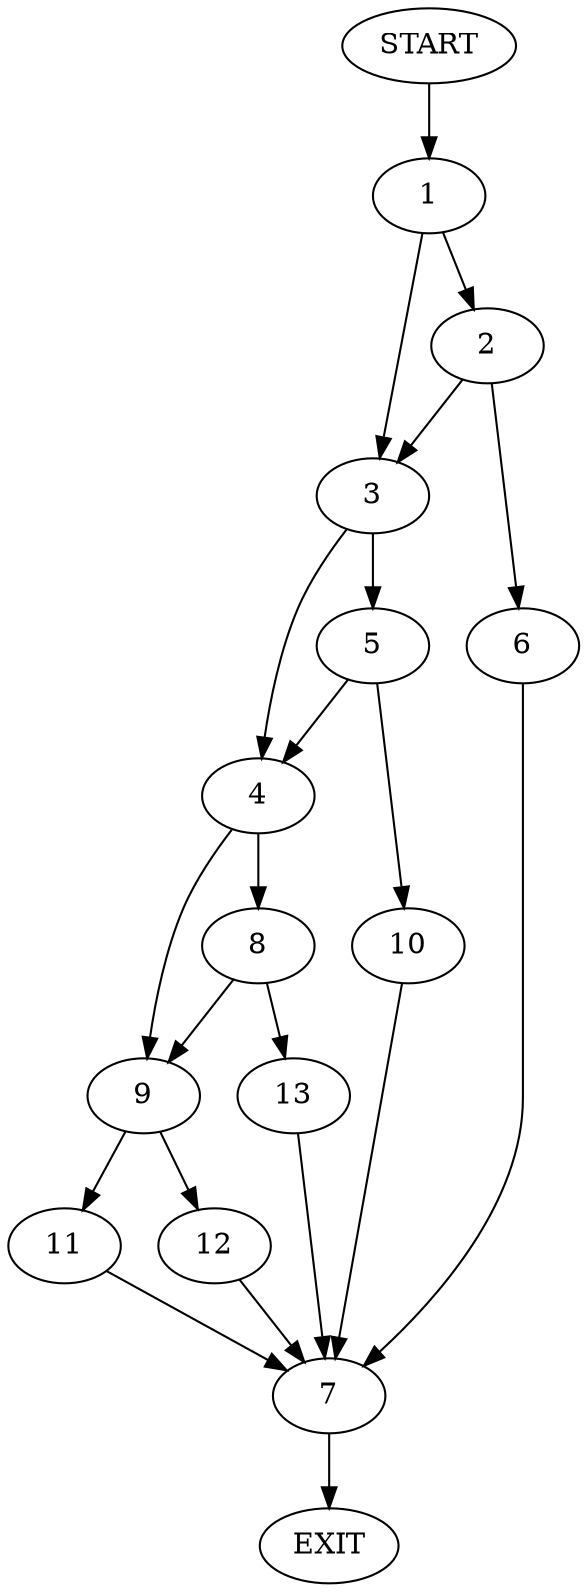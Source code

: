 digraph {
0 [label="START"]
14 [label="EXIT"]
0 -> 1
1 -> 2
1 -> 3
3 -> 4
3 -> 5
2 -> 6
2 -> 3
6 -> 7
7 -> 14
4 -> 8
4 -> 9
5 -> 10
5 -> 4
10 -> 7
9 -> 11
9 -> 12
8 -> 13
8 -> 9
13 -> 7
12 -> 7
11 -> 7
}

